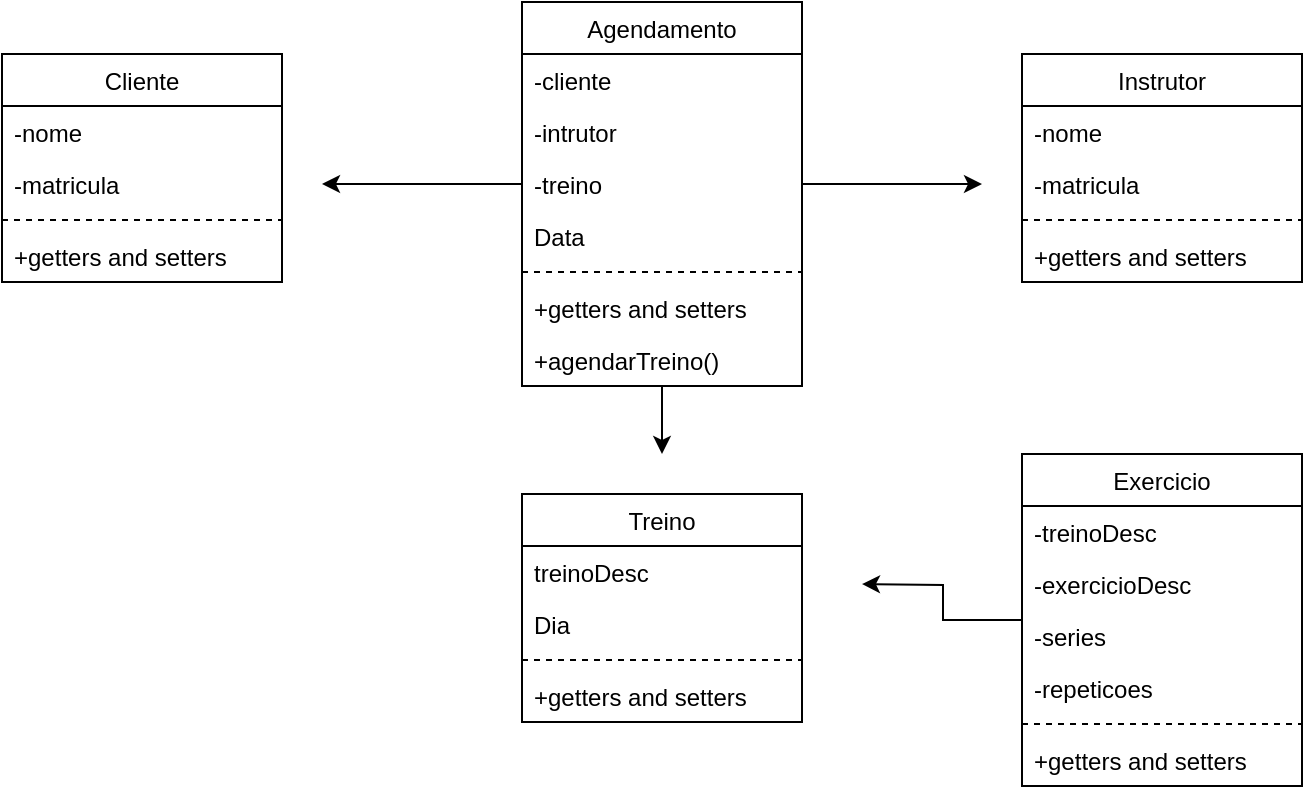 <mxfile version="14.6.9" type="github">
  <diagram id="bhwdHh5S4O-GV62cjUz5" name="Page-1">
    <mxGraphModel dx="782" dy="469" grid="1" gridSize="10" guides="1" tooltips="1" connect="1" arrows="1" fold="1" page="1" pageScale="1" pageWidth="827" pageHeight="1169" math="0" shadow="0">
      <root>
        <mxCell id="0" />
        <mxCell id="1" parent="0" />
        <mxCell id="gQ5hXD6cDfAvQjl6f4kJ-4" value="Cliente" style="swimlane;fontStyle=0;childLayout=stackLayout;horizontal=1;startSize=26;fillColor=none;horizontalStack=0;resizeParent=1;resizeParentMax=0;resizeLast=0;collapsible=1;marginBottom=0;" parent="1" vertex="1">
          <mxGeometry x="90" y="70" width="140" height="114" as="geometry" />
        </mxCell>
        <mxCell id="gQ5hXD6cDfAvQjl6f4kJ-5" value="-nome" style="text;strokeColor=none;fillColor=none;align=left;verticalAlign=top;spacingLeft=4;spacingRight=4;overflow=hidden;rotatable=0;points=[[0,0.5],[1,0.5]];portConstraint=eastwest;" parent="gQ5hXD6cDfAvQjl6f4kJ-4" vertex="1">
          <mxGeometry y="26" width="140" height="26" as="geometry" />
        </mxCell>
        <mxCell id="gQ5hXD6cDfAvQjl6f4kJ-6" value="-matricula" style="text;strokeColor=none;fillColor=none;align=left;verticalAlign=top;spacingLeft=4;spacingRight=4;overflow=hidden;rotatable=0;points=[[0,0.5],[1,0.5]];portConstraint=eastwest;" parent="gQ5hXD6cDfAvQjl6f4kJ-4" vertex="1">
          <mxGeometry y="52" width="140" height="26" as="geometry" />
        </mxCell>
        <mxCell id="gQ5hXD6cDfAvQjl6f4kJ-46" value="" style="line;strokeWidth=1;html=1;dashed=1;" parent="gQ5hXD6cDfAvQjl6f4kJ-4" vertex="1">
          <mxGeometry y="78" width="140" height="10" as="geometry" />
        </mxCell>
        <mxCell id="gQ5hXD6cDfAvQjl6f4kJ-38" value="+getters and setters" style="text;strokeColor=none;fillColor=none;align=left;verticalAlign=top;spacingLeft=4;spacingRight=4;overflow=hidden;rotatable=0;points=[[0,0.5],[1,0.5]];portConstraint=eastwest;" parent="gQ5hXD6cDfAvQjl6f4kJ-4" vertex="1">
          <mxGeometry y="88" width="140" height="26" as="geometry" />
        </mxCell>
        <mxCell id="gQ5hXD6cDfAvQjl6f4kJ-10" value="Instrutor" style="swimlane;fontStyle=0;childLayout=stackLayout;horizontal=1;startSize=26;fillColor=none;horizontalStack=0;resizeParent=1;resizeParentMax=0;resizeLast=0;collapsible=1;marginBottom=0;" parent="1" vertex="1">
          <mxGeometry x="600" y="70" width="140" height="114" as="geometry" />
        </mxCell>
        <mxCell id="gQ5hXD6cDfAvQjl6f4kJ-11" value="-nome" style="text;strokeColor=none;fillColor=none;align=left;verticalAlign=top;spacingLeft=4;spacingRight=4;overflow=hidden;rotatable=0;points=[[0,0.5],[1,0.5]];portConstraint=eastwest;" parent="gQ5hXD6cDfAvQjl6f4kJ-10" vertex="1">
          <mxGeometry y="26" width="140" height="26" as="geometry" />
        </mxCell>
        <mxCell id="gQ5hXD6cDfAvQjl6f4kJ-12" value="-matricula" style="text;strokeColor=none;fillColor=none;align=left;verticalAlign=top;spacingLeft=4;spacingRight=4;overflow=hidden;rotatable=0;points=[[0,0.5],[1,0.5]];portConstraint=eastwest;" parent="gQ5hXD6cDfAvQjl6f4kJ-10" vertex="1">
          <mxGeometry y="52" width="140" height="26" as="geometry" />
        </mxCell>
        <mxCell id="gQ5hXD6cDfAvQjl6f4kJ-48" value="" style="line;strokeWidth=1;html=1;dashed=1;" parent="gQ5hXD6cDfAvQjl6f4kJ-10" vertex="1">
          <mxGeometry y="78" width="140" height="10" as="geometry" />
        </mxCell>
        <mxCell id="gQ5hXD6cDfAvQjl6f4kJ-41" value="+getters and setters" style="text;strokeColor=none;fillColor=none;align=left;verticalAlign=top;spacingLeft=4;spacingRight=4;overflow=hidden;rotatable=0;points=[[0,0.5],[1,0.5]];portConstraint=eastwest;" parent="gQ5hXD6cDfAvQjl6f4kJ-10" vertex="1">
          <mxGeometry y="88" width="140" height="26" as="geometry" />
        </mxCell>
        <mxCell id="gQ5hXD6cDfAvQjl6f4kJ-13" value="Treino" style="swimlane;fontStyle=0;childLayout=stackLayout;horizontal=1;startSize=26;fillColor=none;horizontalStack=0;resizeParent=1;resizeParentMax=0;resizeLast=0;collapsible=1;marginBottom=0;" parent="1" vertex="1">
          <mxGeometry x="350" y="290" width="140" height="114" as="geometry" />
        </mxCell>
        <mxCell id="gQ5hXD6cDfAvQjl6f4kJ-14" value="treinoDesc" style="text;strokeColor=none;fillColor=none;align=left;verticalAlign=top;spacingLeft=4;spacingRight=4;overflow=hidden;rotatable=0;points=[[0,0.5],[1,0.5]];portConstraint=eastwest;" parent="gQ5hXD6cDfAvQjl6f4kJ-13" vertex="1">
          <mxGeometry y="26" width="140" height="26" as="geometry" />
        </mxCell>
        <mxCell id="gQ5hXD6cDfAvQjl6f4kJ-15" value="Dia" style="text;strokeColor=none;fillColor=none;align=left;verticalAlign=top;spacingLeft=4;spacingRight=4;overflow=hidden;rotatable=0;points=[[0,0.5],[1,0.5]];portConstraint=eastwest;" parent="gQ5hXD6cDfAvQjl6f4kJ-13" vertex="1">
          <mxGeometry y="52" width="140" height="26" as="geometry" />
        </mxCell>
        <mxCell id="gQ5hXD6cDfAvQjl6f4kJ-49" value="" style="line;strokeWidth=1;html=1;dashed=1;" parent="gQ5hXD6cDfAvQjl6f4kJ-13" vertex="1">
          <mxGeometry y="78" width="140" height="10" as="geometry" />
        </mxCell>
        <mxCell id="gQ5hXD6cDfAvQjl6f4kJ-42" value="+getters and setters" style="text;strokeColor=none;fillColor=none;align=left;verticalAlign=top;spacingLeft=4;spacingRight=4;overflow=hidden;rotatable=0;points=[[0,0.5],[1,0.5]];portConstraint=eastwest;" parent="gQ5hXD6cDfAvQjl6f4kJ-13" vertex="1">
          <mxGeometry y="88" width="140" height="26" as="geometry" />
        </mxCell>
        <mxCell id="gQ5hXD6cDfAvQjl6f4kJ-34" style="edgeStyle=orthogonalEdgeStyle;rounded=0;orthogonalLoop=1;jettySize=auto;html=1;" parent="1" source="gQ5hXD6cDfAvQjl6f4kJ-18" edge="1">
          <mxGeometry relative="1" as="geometry">
            <mxPoint x="520" y="335" as="targetPoint" />
          </mxGeometry>
        </mxCell>
        <mxCell id="gQ5hXD6cDfAvQjl6f4kJ-18" value="Exercicio" style="swimlane;fontStyle=0;childLayout=stackLayout;horizontal=1;startSize=26;fillColor=none;horizontalStack=0;resizeParent=1;resizeParentMax=0;resizeLast=0;collapsible=1;marginBottom=0;" parent="1" vertex="1">
          <mxGeometry x="600" y="270" width="140" height="166" as="geometry" />
        </mxCell>
        <mxCell id="gQ5hXD6cDfAvQjl6f4kJ-19" value="-treinoDesc" style="text;strokeColor=none;fillColor=none;align=left;verticalAlign=top;spacingLeft=4;spacingRight=4;overflow=hidden;rotatable=0;points=[[0,0.5],[1,0.5]];portConstraint=eastwest;" parent="gQ5hXD6cDfAvQjl6f4kJ-18" vertex="1">
          <mxGeometry y="26" width="140" height="26" as="geometry" />
        </mxCell>
        <mxCell id="gQ5hXD6cDfAvQjl6f4kJ-21" value="-exercicioDesc" style="text;strokeColor=none;fillColor=none;align=left;verticalAlign=top;spacingLeft=4;spacingRight=4;overflow=hidden;rotatable=0;points=[[0,0.5],[1,0.5]];portConstraint=eastwest;dashed=1;" parent="gQ5hXD6cDfAvQjl6f4kJ-18" vertex="1">
          <mxGeometry y="52" width="140" height="26" as="geometry" />
        </mxCell>
        <mxCell id="gQ5hXD6cDfAvQjl6f4kJ-22" value="-series" style="text;strokeColor=none;fillColor=none;align=left;verticalAlign=top;spacingLeft=4;spacingRight=4;overflow=hidden;rotatable=0;points=[[0,0.5],[1,0.5]];portConstraint=eastwest;" parent="gQ5hXD6cDfAvQjl6f4kJ-18" vertex="1">
          <mxGeometry y="78" width="140" height="26" as="geometry" />
        </mxCell>
        <mxCell id="gQ5hXD6cDfAvQjl6f4kJ-23" value="-repeticoes" style="text;strokeColor=none;fillColor=none;align=left;verticalAlign=top;spacingLeft=4;spacingRight=4;overflow=hidden;rotatable=0;points=[[0,0.5],[1,0.5]];portConstraint=eastwest;" parent="gQ5hXD6cDfAvQjl6f4kJ-18" vertex="1">
          <mxGeometry y="104" width="140" height="26" as="geometry" />
        </mxCell>
        <mxCell id="gQ5hXD6cDfAvQjl6f4kJ-50" value="" style="line;strokeWidth=1;html=1;dashed=1;" parent="gQ5hXD6cDfAvQjl6f4kJ-18" vertex="1">
          <mxGeometry y="130" width="140" height="10" as="geometry" />
        </mxCell>
        <mxCell id="gQ5hXD6cDfAvQjl6f4kJ-43" value="+getters and setters" style="text;strokeColor=none;fillColor=none;align=left;verticalAlign=top;spacingLeft=4;spacingRight=4;overflow=hidden;rotatable=0;points=[[0,0.5],[1,0.5]];portConstraint=eastwest;" parent="gQ5hXD6cDfAvQjl6f4kJ-18" vertex="1">
          <mxGeometry y="140" width="140" height="26" as="geometry" />
        </mxCell>
        <mxCell id="gQ5hXD6cDfAvQjl6f4kJ-33" style="edgeStyle=orthogonalEdgeStyle;rounded=0;orthogonalLoop=1;jettySize=auto;html=1;" parent="1" source="gQ5hXD6cDfAvQjl6f4kJ-25" edge="1">
          <mxGeometry relative="1" as="geometry">
            <mxPoint x="420" y="270" as="targetPoint" />
          </mxGeometry>
        </mxCell>
        <mxCell id="gQ5hXD6cDfAvQjl6f4kJ-25" value="Agendamento" style="swimlane;fontStyle=0;childLayout=stackLayout;horizontal=1;startSize=26;fillColor=none;horizontalStack=0;resizeParent=1;resizeParentMax=0;resizeLast=0;collapsible=1;marginBottom=0;" parent="1" vertex="1">
          <mxGeometry x="350" y="44" width="140" height="192" as="geometry" />
        </mxCell>
        <mxCell id="gQ5hXD6cDfAvQjl6f4kJ-26" value="-cliente" style="text;strokeColor=none;fillColor=none;align=left;verticalAlign=top;spacingLeft=4;spacingRight=4;overflow=hidden;rotatable=0;points=[[0,0.5],[1,0.5]];portConstraint=eastwest;" parent="gQ5hXD6cDfAvQjl6f4kJ-25" vertex="1">
          <mxGeometry y="26" width="140" height="26" as="geometry" />
        </mxCell>
        <mxCell id="gQ5hXD6cDfAvQjl6f4kJ-27" value="-intrutor" style="text;strokeColor=none;fillColor=none;align=left;verticalAlign=top;spacingLeft=4;spacingRight=4;overflow=hidden;rotatable=0;points=[[0,0.5],[1,0.5]];portConstraint=eastwest;" parent="gQ5hXD6cDfAvQjl6f4kJ-25" vertex="1">
          <mxGeometry y="52" width="140" height="26" as="geometry" />
        </mxCell>
        <mxCell id="gQ5hXD6cDfAvQjl6f4kJ-28" value="-treino" style="text;strokeColor=none;fillColor=none;align=left;verticalAlign=top;spacingLeft=4;spacingRight=4;overflow=hidden;rotatable=0;points=[[0,0.5],[1,0.5]];portConstraint=eastwest;" parent="gQ5hXD6cDfAvQjl6f4kJ-25" vertex="1">
          <mxGeometry y="78" width="140" height="26" as="geometry" />
        </mxCell>
        <mxCell id="gQ5hXD6cDfAvQjl6f4kJ-29" value="Data" style="text;strokeColor=none;fillColor=none;align=left;verticalAlign=top;spacingLeft=4;spacingRight=4;overflow=hidden;rotatable=0;points=[[0,0.5],[1,0.5]];portConstraint=eastwest;" parent="gQ5hXD6cDfAvQjl6f4kJ-25" vertex="1">
          <mxGeometry y="104" width="140" height="26" as="geometry" />
        </mxCell>
        <mxCell id="gQ5hXD6cDfAvQjl6f4kJ-47" value="" style="line;strokeWidth=1;html=1;dashed=1;" parent="gQ5hXD6cDfAvQjl6f4kJ-25" vertex="1">
          <mxGeometry y="130" width="140" height="10" as="geometry" />
        </mxCell>
        <mxCell id="gQ5hXD6cDfAvQjl6f4kJ-40" value="+getters and setters" style="text;strokeColor=none;fillColor=none;align=left;verticalAlign=top;spacingLeft=4;spacingRight=4;overflow=hidden;rotatable=0;points=[[0,0.5],[1,0.5]];portConstraint=eastwest;" parent="gQ5hXD6cDfAvQjl6f4kJ-25" vertex="1">
          <mxGeometry y="140" width="140" height="26" as="geometry" />
        </mxCell>
        <mxCell id="gQ5hXD6cDfAvQjl6f4kJ-44" value="+agendarTreino()" style="text;strokeColor=none;fillColor=none;align=left;verticalAlign=top;spacingLeft=4;spacingRight=4;overflow=hidden;rotatable=0;points=[[0,0.5],[1,0.5]];portConstraint=eastwest;" parent="gQ5hXD6cDfAvQjl6f4kJ-25" vertex="1">
          <mxGeometry y="166" width="140" height="26" as="geometry" />
        </mxCell>
        <mxCell id="gQ5hXD6cDfAvQjl6f4kJ-30" style="edgeStyle=orthogonalEdgeStyle;rounded=0;orthogonalLoop=1;jettySize=auto;html=1;" parent="1" source="gQ5hXD6cDfAvQjl6f4kJ-28" edge="1">
          <mxGeometry relative="1" as="geometry">
            <mxPoint x="580" y="135" as="targetPoint" />
          </mxGeometry>
        </mxCell>
        <mxCell id="gQ5hXD6cDfAvQjl6f4kJ-31" style="edgeStyle=orthogonalEdgeStyle;rounded=0;orthogonalLoop=1;jettySize=auto;html=1;" parent="1" source="gQ5hXD6cDfAvQjl6f4kJ-28" edge="1">
          <mxGeometry relative="1" as="geometry">
            <mxPoint x="250" y="135" as="targetPoint" />
          </mxGeometry>
        </mxCell>
      </root>
    </mxGraphModel>
  </diagram>
</mxfile>

